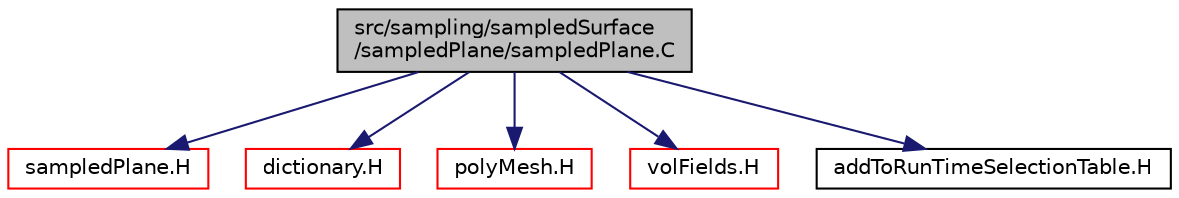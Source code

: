 digraph "src/sampling/sampledSurface/sampledPlane/sampledPlane.C"
{
  bgcolor="transparent";
  edge [fontname="Helvetica",fontsize="10",labelfontname="Helvetica",labelfontsize="10"];
  node [fontname="Helvetica",fontsize="10",shape=record];
  Node0 [label="src/sampling/sampledSurface\l/sampledPlane/sampledPlane.C",height=0.2,width=0.4,color="black", fillcolor="grey75", style="filled", fontcolor="black"];
  Node0 -> Node1 [color="midnightblue",fontsize="10",style="solid",fontname="Helvetica"];
  Node1 [label="sampledPlane.H",height=0.2,width=0.4,color="red",URL="$a15125.html"];
  Node0 -> Node224 [color="midnightblue",fontsize="10",style="solid",fontname="Helvetica"];
  Node224 [label="dictionary.H",height=0.2,width=0.4,color="red",URL="$a09506.html"];
  Node0 -> Node176 [color="midnightblue",fontsize="10",style="solid",fontname="Helvetica"];
  Node176 [label="polyMesh.H",height=0.2,width=0.4,color="red",URL="$a12398.html"];
  Node0 -> Node356 [color="midnightblue",fontsize="10",style="solid",fontname="Helvetica"];
  Node356 [label="volFields.H",height=0.2,width=0.4,color="red",URL="$a02912.html"];
  Node0 -> Node362 [color="midnightblue",fontsize="10",style="solid",fontname="Helvetica"];
  Node362 [label="addToRunTimeSelectionTable.H",height=0.2,width=0.4,color="black",URL="$a09989.html",tooltip="Macros for easy insertion into run-time selection tables. "];
}

